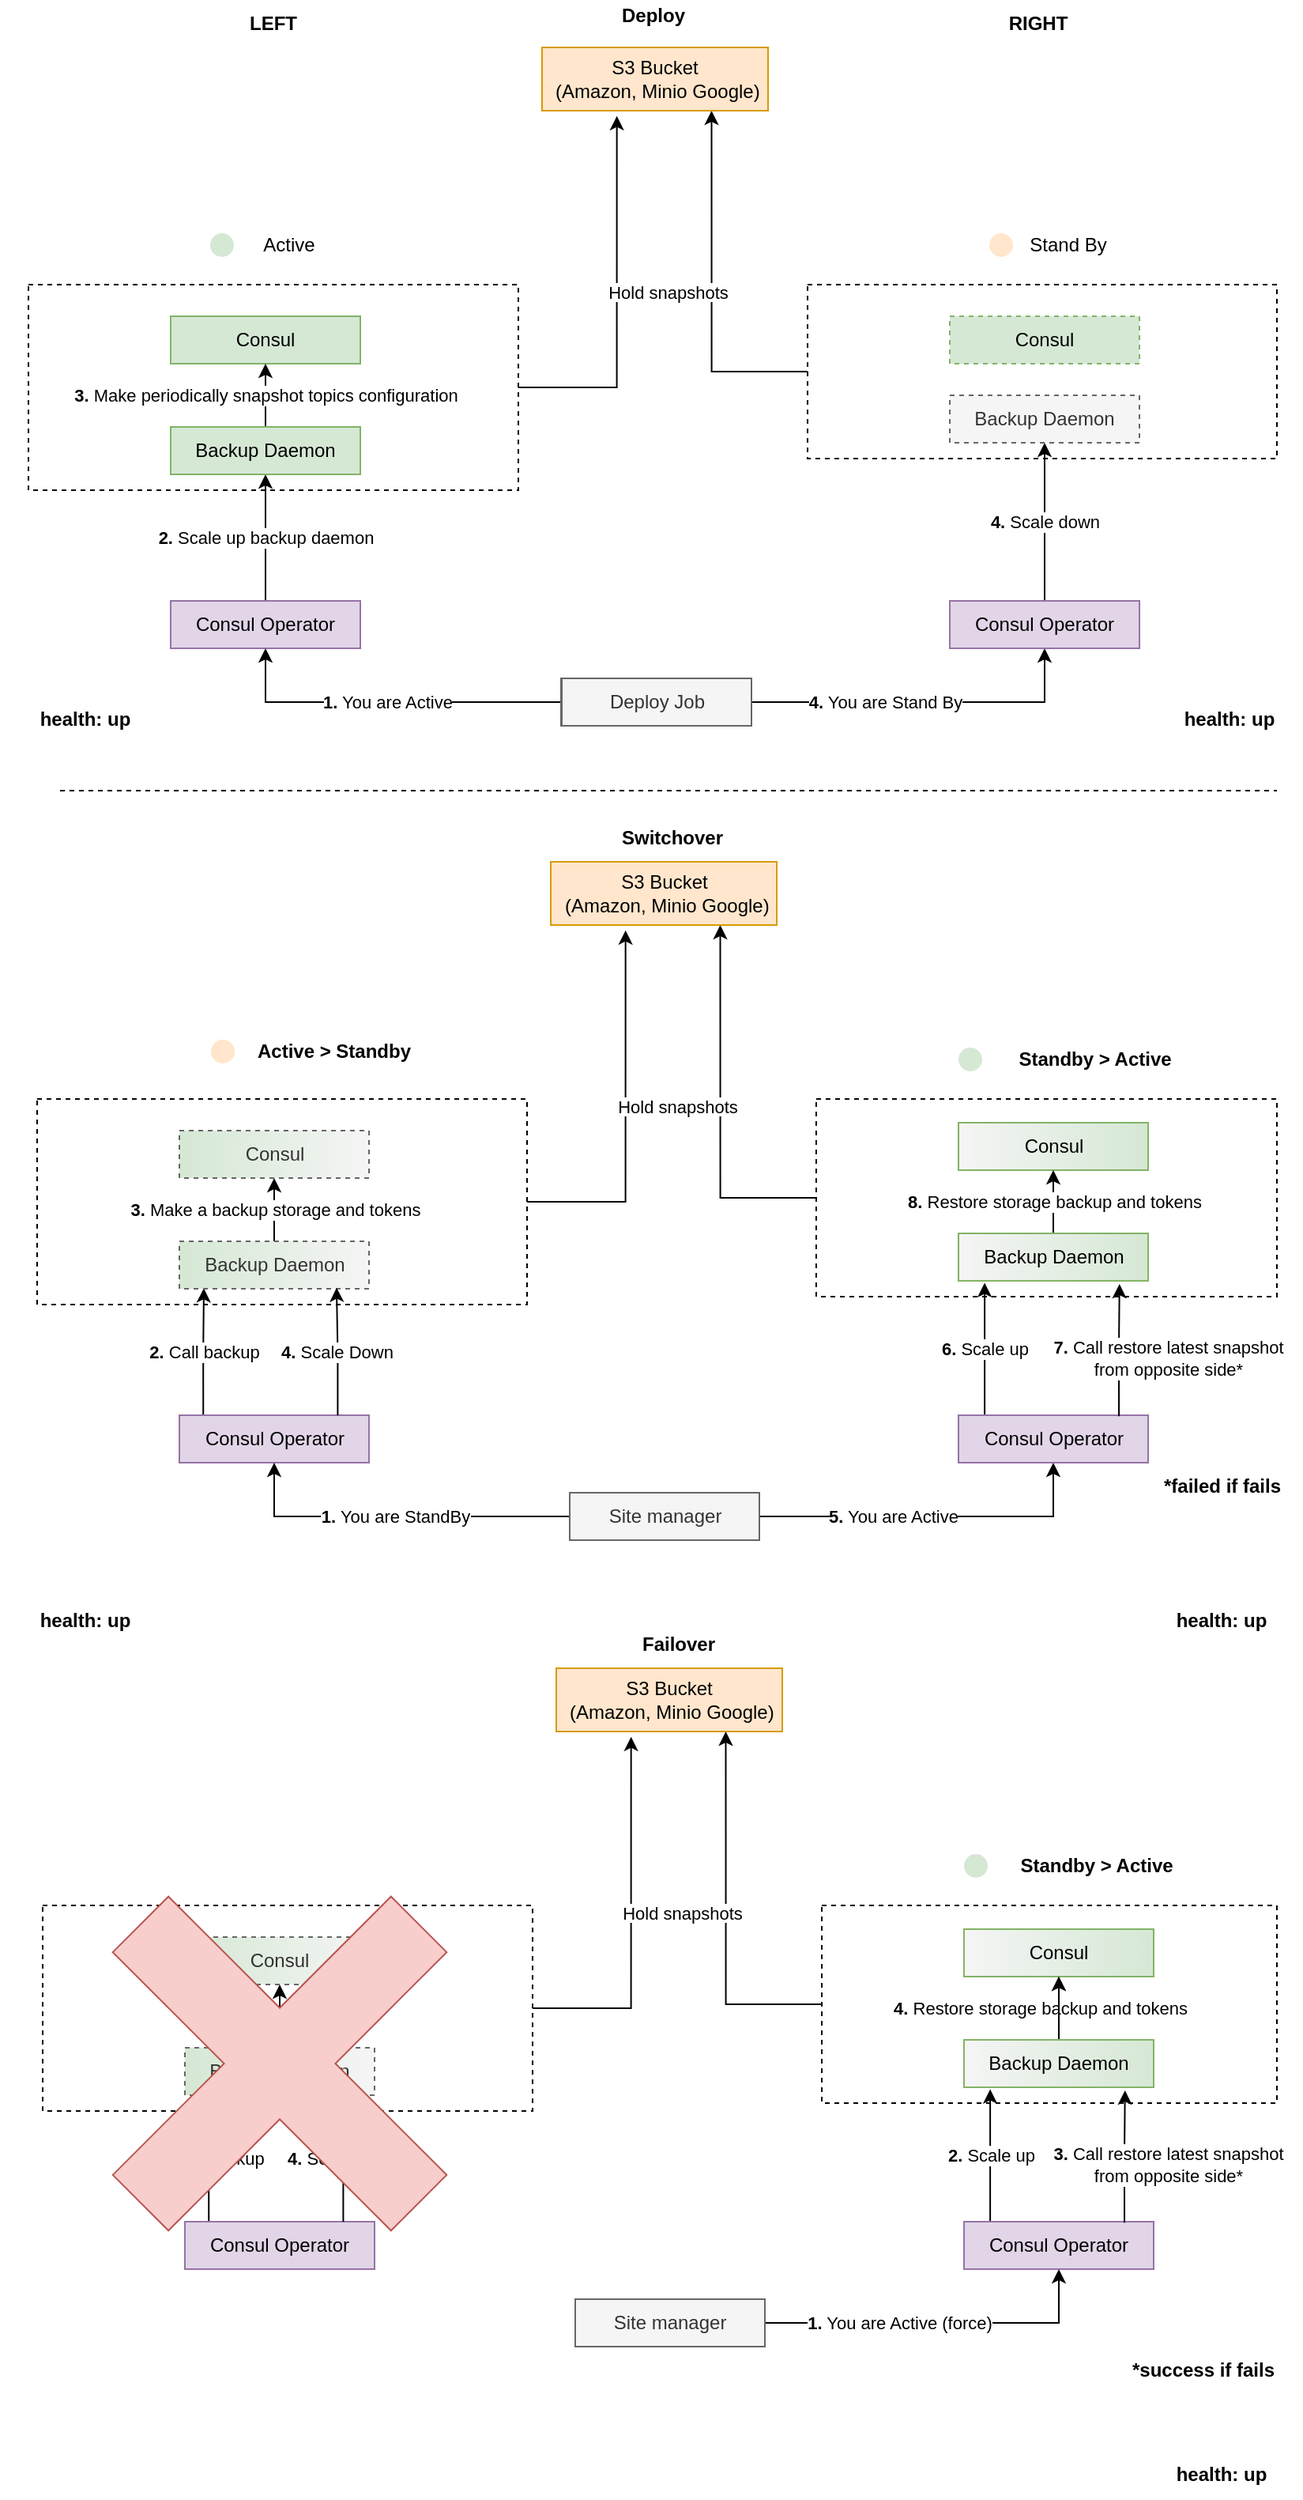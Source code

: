 <mxfile version="21.5.0" type="device">
  <diagram id="NzLRn3iqy3p8YHrq8D9a" name="Page-1">
    <mxGraphModel dx="2261" dy="796" grid="1" gridSize="10" guides="1" tooltips="1" connect="1" arrows="1" fold="1" page="1" pageScale="1" pageWidth="827" pageHeight="1169" math="0" shadow="0">
      <root>
        <mxCell id="0" />
        <mxCell id="1" parent="0" />
        <mxCell id="P1NwhQS9--uP2AlyeVF7-27" style="edgeStyle=orthogonalEdgeStyle;rounded=0;orthogonalLoop=1;jettySize=auto;html=1;entryX=0.331;entryY=1.084;entryDx=0;entryDy=0;entryPerimeter=0;" parent="1" source="P1NwhQS9--uP2AlyeVF7-1" target="P1NwhQS9--uP2AlyeVF7-25" edge="1">
          <mxGeometry relative="1" as="geometry" />
        </mxCell>
        <mxCell id="P1NwhQS9--uP2AlyeVF7-1" value="" style="rounded=0;whiteSpace=wrap;html=1;fillColor=none;dashed=1;" parent="1" vertex="1">
          <mxGeometry x="-810" y="180" width="310" height="130" as="geometry" />
        </mxCell>
        <mxCell id="P1NwhQS9--uP2AlyeVF7-7" value="Consul" style="rounded=0;whiteSpace=wrap;html=1;fillColor=#d5e8d4;strokeColor=#82b366;" parent="1" vertex="1">
          <mxGeometry x="-720" y="200" width="120" height="30" as="geometry" />
        </mxCell>
        <mxCell id="P1NwhQS9--uP2AlyeVF7-8" value="Active" style="text;html=1;strokeColor=none;fillColor=none;align=center;verticalAlign=middle;whiteSpace=wrap;rounded=0;dashed=1;" parent="1" vertex="1">
          <mxGeometry x="-675" y="140" width="60" height="30" as="geometry" />
        </mxCell>
        <mxCell id="P1NwhQS9--uP2AlyeVF7-9" value="" style="ellipse;whiteSpace=wrap;html=1;aspect=fixed;dashed=1;fillColor=#d5e8d4;strokeColor=none;" parent="1" vertex="1">
          <mxGeometry x="-695" y="147.5" width="15" height="15" as="geometry" />
        </mxCell>
        <mxCell id="P1NwhQS9--uP2AlyeVF7-26" value="" style="edgeStyle=orthogonalEdgeStyle;rounded=0;orthogonalLoop=1;jettySize=auto;html=1;entryX=0.75;entryY=1;entryDx=0;entryDy=0;" parent="1" source="P1NwhQS9--uP2AlyeVF7-11" target="P1NwhQS9--uP2AlyeVF7-25" edge="1">
          <mxGeometry x="-0.063" y="12" relative="1" as="geometry">
            <mxPoint as="offset" />
          </mxGeometry>
        </mxCell>
        <mxCell id="P1NwhQS9--uP2AlyeVF7-11" value="" style="rounded=0;whiteSpace=wrap;html=1;fillColor=none;dashed=1;" parent="1" vertex="1">
          <mxGeometry x="-317" y="180" width="297" height="110" as="geometry" />
        </mxCell>
        <mxCell id="P1NwhQS9--uP2AlyeVF7-13" value="Consul" style="rounded=0;whiteSpace=wrap;html=1;fillColor=#d5e8d4;strokeColor=#82b366;dashed=1;" parent="1" vertex="1">
          <mxGeometry x="-227" y="200" width="120" height="30" as="geometry" />
        </mxCell>
        <mxCell id="P1NwhQS9--uP2AlyeVF7-18" value="Stand By" style="text;html=1;strokeColor=none;fillColor=none;align=center;verticalAlign=middle;whiteSpace=wrap;rounded=0;dashed=1;" parent="1" vertex="1">
          <mxGeometry x="-182" y="140" width="60" height="30" as="geometry" />
        </mxCell>
        <mxCell id="P1NwhQS9--uP2AlyeVF7-19" value="" style="ellipse;whiteSpace=wrap;html=1;aspect=fixed;dashed=1;fillColor=#ffe6cc;strokeColor=none;" parent="1" vertex="1">
          <mxGeometry x="-202" y="147.5" width="15" height="15" as="geometry" />
        </mxCell>
        <mxCell id="P1NwhQS9--uP2AlyeVF7-30" value="&lt;b&gt;2.&lt;/b&gt; Scale up backup daemon" style="edgeStyle=orthogonalEdgeStyle;rounded=0;orthogonalLoop=1;jettySize=auto;html=1;entryX=0.5;entryY=1;entryDx=0;entryDy=0;" parent="1" source="P1NwhQS9--uP2AlyeVF7-20" target="YTjeazvEZnsc9pZp44G5-1" edge="1">
          <mxGeometry relative="1" as="geometry">
            <mxPoint x="-660" y="310" as="targetPoint" />
          </mxGeometry>
        </mxCell>
        <mxCell id="P1NwhQS9--uP2AlyeVF7-20" value="Consul Operator" style="rounded=0;whiteSpace=wrap;html=1;fillColor=#e1d5e7;strokeColor=#9673a6;" parent="1" vertex="1">
          <mxGeometry x="-720" y="380" width="120" height="30" as="geometry" />
        </mxCell>
        <mxCell id="P1NwhQS9--uP2AlyeVF7-21" value="&lt;b&gt;4.&lt;/b&gt; You are Stand By" style="edgeStyle=orthogonalEdgeStyle;rounded=0;orthogonalLoop=1;jettySize=auto;html=1;entryX=0.5;entryY=1;entryDx=0;entryDy=0;" parent="1" source="P1NwhQS9--uP2AlyeVF7-22" target="P1NwhQS9--uP2AlyeVF7-24" edge="1">
          <mxGeometry x="-0.231" relative="1" as="geometry">
            <mxPoint as="offset" />
          </mxGeometry>
        </mxCell>
        <mxCell id="P1NwhQS9--uP2AlyeVF7-29" value="&lt;b&gt;1.&lt;/b&gt; You are Active" style="edgeStyle=orthogonalEdgeStyle;rounded=0;orthogonalLoop=1;jettySize=auto;html=1;entryX=0.5;entryY=1;entryDx=0;entryDy=0;" parent="1" source="P1NwhQS9--uP2AlyeVF7-22" target="P1NwhQS9--uP2AlyeVF7-20" edge="1">
          <mxGeometry relative="1" as="geometry" />
        </mxCell>
        <mxCell id="P1NwhQS9--uP2AlyeVF7-22" value="Deploy Job" style="rounded=0;whiteSpace=wrap;html=1;fillColor=#f5f5f5;fontColor=#333333;strokeColor=#666666;" parent="1" vertex="1">
          <mxGeometry x="-473" y="429" width="120" height="30" as="geometry" />
        </mxCell>
        <mxCell id="P1NwhQS9--uP2AlyeVF7-23" value="&lt;b&gt;4.&lt;/b&gt; Scale down" style="edgeStyle=orthogonalEdgeStyle;rounded=0;orthogonalLoop=1;jettySize=auto;html=1;entryX=0.5;entryY=1;entryDx=0;entryDy=0;" parent="1" source="P1NwhQS9--uP2AlyeVF7-24" target="YTjeazvEZnsc9pZp44G5-3" edge="1">
          <mxGeometry relative="1" as="geometry">
            <mxPoint x="-167" y="310" as="targetPoint" />
          </mxGeometry>
        </mxCell>
        <mxCell id="P1NwhQS9--uP2AlyeVF7-24" value="Consul Operator" style="rounded=0;whiteSpace=wrap;html=1;fillColor=#e1d5e7;strokeColor=#9673a6;" parent="1" vertex="1">
          <mxGeometry x="-227" y="380" width="120" height="30" as="geometry" />
        </mxCell>
        <mxCell id="P1NwhQS9--uP2AlyeVF7-25" value="S3 Bucket&lt;br&gt;&amp;nbsp;(Amazon, Minio Google)" style="rounded=0;whiteSpace=wrap;html=1;fillColor=#ffe6cc;strokeColor=#d79b00;" parent="1" vertex="1">
          <mxGeometry x="-485" y="30" width="143" height="40" as="geometry" />
        </mxCell>
        <mxCell id="P1NwhQS9--uP2AlyeVF7-28" value="&lt;span style=&quot;color: rgb(0 , 0 , 0) ; font-family: &amp;#34;helvetica&amp;#34; ; font-size: 11px ; font-style: normal ; font-weight: 400 ; letter-spacing: normal ; text-align: center ; text-indent: 0px ; text-transform: none ; word-spacing: 0px ; background-color: rgb(255 , 255 , 255) ; display: inline ; float: none&quot;&gt;Hold snapshots&lt;/span&gt;" style="text;html=1;strokeColor=none;fillColor=none;align=center;verticalAlign=middle;whiteSpace=wrap;rounded=0;" parent="1" vertex="1">
          <mxGeometry x="-450" y="170" width="90" height="30" as="geometry" />
        </mxCell>
        <mxCell id="P1NwhQS9--uP2AlyeVF7-31" value="Switchover" style="text;html=1;align=center;verticalAlign=middle;resizable=0;points=[];autosize=1;strokeColor=none;fillColor=none;fontStyle=1" parent="1" vertex="1">
          <mxGeometry x="-443" y="520" width="80" height="20" as="geometry" />
        </mxCell>
        <mxCell id="P1NwhQS9--uP2AlyeVF7-32" value="" style="endArrow=none;dashed=1;html=1;rounded=0;" parent="1" edge="1">
          <mxGeometry width="50" height="50" relative="1" as="geometry">
            <mxPoint x="-790" y="500" as="sourcePoint" />
            <mxPoint x="-20.0" y="500" as="targetPoint" />
          </mxGeometry>
        </mxCell>
        <mxCell id="YTjeazvEZnsc9pZp44G5-2" value="&lt;b&gt;3. &lt;/b&gt;Make periodically snapshot topics configuration" style="edgeStyle=orthogonalEdgeStyle;rounded=0;orthogonalLoop=1;jettySize=auto;html=1;entryX=0.5;entryY=1;entryDx=0;entryDy=0;" parent="1" source="YTjeazvEZnsc9pZp44G5-1" target="P1NwhQS9--uP2AlyeVF7-7" edge="1">
          <mxGeometry relative="1" as="geometry" />
        </mxCell>
        <mxCell id="YTjeazvEZnsc9pZp44G5-1" value="Backup Daemon" style="rounded=0;whiteSpace=wrap;html=1;fillColor=#d5e8d4;strokeColor=#82b366;" parent="1" vertex="1">
          <mxGeometry x="-720" y="270" width="120" height="30" as="geometry" />
        </mxCell>
        <mxCell id="YTjeazvEZnsc9pZp44G5-3" value="Backup Daemon" style="rounded=0;whiteSpace=wrap;html=1;fillColor=#f5f5f5;strokeColor=#666666;fontColor=#333333;dashed=1;" parent="1" vertex="1">
          <mxGeometry x="-227" y="250" width="120" height="30" as="geometry" />
        </mxCell>
        <mxCell id="YTjeazvEZnsc9pZp44G5-4" value="Deploy" style="text;html=1;align=center;verticalAlign=middle;resizable=0;points=[];autosize=1;strokeColor=none;fillColor=none;fontStyle=1" parent="1" vertex="1">
          <mxGeometry x="-445" width="60" height="20" as="geometry" />
        </mxCell>
        <mxCell id="YTjeazvEZnsc9pZp44G5-27" style="edgeStyle=orthogonalEdgeStyle;rounded=0;orthogonalLoop=1;jettySize=auto;html=1;entryX=0.331;entryY=1.084;entryDx=0;entryDy=0;entryPerimeter=0;" parent="1" source="YTjeazvEZnsc9pZp44G5-28" target="YTjeazvEZnsc9pZp44G5-44" edge="1">
          <mxGeometry relative="1" as="geometry" />
        </mxCell>
        <mxCell id="YTjeazvEZnsc9pZp44G5-28" value="" style="rounded=0;whiteSpace=wrap;html=1;fillColor=none;dashed=1;" parent="1" vertex="1">
          <mxGeometry x="-804.5" y="695" width="310" height="130" as="geometry" />
        </mxCell>
        <mxCell id="YTjeazvEZnsc9pZp44G5-29" value="Consul" style="rounded=0;whiteSpace=wrap;html=1;fillColor=#F5F5F5;strokeColor=#666666;fontColor=#333333;dashed=1;gradientDirection=west;gradientColor=#D5E8D4;" parent="1" vertex="1">
          <mxGeometry x="-714.5" y="715" width="120" height="30" as="geometry" />
        </mxCell>
        <mxCell id="YTjeazvEZnsc9pZp44G5-30" value="&lt;span style=&quot;font-weight: 700;&quot;&gt;Standby &amp;gt; Active&lt;/span&gt;" style="text;html=1;strokeColor=none;fillColor=none;align=center;verticalAlign=middle;whiteSpace=wrap;rounded=0;dashed=1;" parent="1" vertex="1">
          <mxGeometry x="-201.5" y="655" width="131.5" height="30" as="geometry" />
        </mxCell>
        <mxCell id="YTjeazvEZnsc9pZp44G5-31" value="" style="ellipse;whiteSpace=wrap;html=1;aspect=fixed;dashed=1;fillColor=#d5e8d4;strokeColor=none;" parent="1" vertex="1">
          <mxGeometry x="-221.5" y="662.5" width="15" height="15" as="geometry" />
        </mxCell>
        <mxCell id="YTjeazvEZnsc9pZp44G5-32" value="" style="edgeStyle=orthogonalEdgeStyle;rounded=0;orthogonalLoop=1;jettySize=auto;html=1;entryX=0.75;entryY=1;entryDx=0;entryDy=0;" parent="1" source="YTjeazvEZnsc9pZp44G5-33" target="YTjeazvEZnsc9pZp44G5-44" edge="1">
          <mxGeometry x="-0.063" y="12" relative="1" as="geometry">
            <mxPoint as="offset" />
          </mxGeometry>
        </mxCell>
        <mxCell id="YTjeazvEZnsc9pZp44G5-33" value="" style="rounded=0;whiteSpace=wrap;html=1;fillColor=none;dashed=1;" parent="1" vertex="1">
          <mxGeometry x="-311.5" y="695" width="291.5" height="125" as="geometry" />
        </mxCell>
        <mxCell id="YTjeazvEZnsc9pZp44G5-34" value="Consul" style="rounded=0;whiteSpace=wrap;html=1;fillColor=#d5e8d4;strokeColor=#82b366;gradientDirection=west;gradientColor=#F5F5F5;" parent="1" vertex="1">
          <mxGeometry x="-221.5" y="710" width="120" height="30" as="geometry" />
        </mxCell>
        <mxCell id="YTjeazvEZnsc9pZp44G5-35" value="&lt;span style=&quot;font-weight: 700;&quot;&gt;Active &amp;gt; Standby&lt;/span&gt;" style="text;html=1;strokeColor=none;fillColor=none;align=center;verticalAlign=middle;whiteSpace=wrap;rounded=0;dashed=1;" parent="1" vertex="1">
          <mxGeometry x="-674.5" y="650" width="114.5" height="30" as="geometry" />
        </mxCell>
        <mxCell id="YTjeazvEZnsc9pZp44G5-36" value="" style="ellipse;whiteSpace=wrap;html=1;aspect=fixed;dashed=1;fillColor=#ffe6cc;strokeColor=none;" parent="1" vertex="1">
          <mxGeometry x="-694.5" y="657.5" width="15" height="15" as="geometry" />
        </mxCell>
        <mxCell id="YTjeazvEZnsc9pZp44G5-37" value="&lt;b&gt;2.&lt;/b&gt;&amp;nbsp;Call backup" style="edgeStyle=orthogonalEdgeStyle;rounded=0;orthogonalLoop=1;jettySize=auto;html=1;entryX=0.129;entryY=0.989;entryDx=0;entryDy=0;entryPerimeter=0;exitX=0.126;exitY=0.033;exitDx=0;exitDy=0;exitPerimeter=0;" parent="1" source="YTjeazvEZnsc9pZp44G5-38" target="YTjeazvEZnsc9pZp44G5-47" edge="1">
          <mxGeometry relative="1" as="geometry">
            <mxPoint x="-654.5" y="825" as="targetPoint" />
            <mxPoint x="-699" y="890" as="sourcePoint" />
          </mxGeometry>
        </mxCell>
        <mxCell id="YTjeazvEZnsc9pZp44G5-38" value="Consul Operator" style="rounded=0;whiteSpace=wrap;html=1;fillColor=#e1d5e7;strokeColor=#9673a6;" parent="1" vertex="1">
          <mxGeometry x="-714.5" y="895" width="120" height="30" as="geometry" />
        </mxCell>
        <mxCell id="YTjeazvEZnsc9pZp44G5-39" value="&lt;b&gt;5.&lt;/b&gt; You are Active" style="edgeStyle=orthogonalEdgeStyle;rounded=0;orthogonalLoop=1;jettySize=auto;html=1;entryX=0.5;entryY=1;entryDx=0;entryDy=0;" parent="1" source="YTjeazvEZnsc9pZp44G5-41" target="YTjeazvEZnsc9pZp44G5-43" edge="1">
          <mxGeometry x="-0.231" relative="1" as="geometry">
            <mxPoint as="offset" />
          </mxGeometry>
        </mxCell>
        <mxCell id="YTjeazvEZnsc9pZp44G5-40" value="&lt;b&gt;1.&lt;/b&gt; You are StandBy" style="edgeStyle=orthogonalEdgeStyle;rounded=0;orthogonalLoop=1;jettySize=auto;html=1;entryX=0.5;entryY=1;entryDx=0;entryDy=0;" parent="1" source="YTjeazvEZnsc9pZp44G5-41" target="YTjeazvEZnsc9pZp44G5-38" edge="1">
          <mxGeometry relative="1" as="geometry" />
        </mxCell>
        <mxCell id="YTjeazvEZnsc9pZp44G5-41" value="Site manager" style="rounded=0;whiteSpace=wrap;html=1;fillColor=#f5f5f5;fontColor=#333333;strokeColor=#666666;" parent="1" vertex="1">
          <mxGeometry x="-467.5" y="944" width="120" height="30" as="geometry" />
        </mxCell>
        <mxCell id="YTjeazvEZnsc9pZp44G5-42" value="&lt;b&gt;6.&lt;/b&gt; Scale up" style="edgeStyle=orthogonalEdgeStyle;rounded=0;orthogonalLoop=1;jettySize=auto;html=1;entryX=0.138;entryY=1.043;entryDx=0;entryDy=0;entryPerimeter=0;exitX=0.138;exitY=-0.005;exitDx=0;exitDy=0;exitPerimeter=0;" parent="1" source="YTjeazvEZnsc9pZp44G5-43" target="YTjeazvEZnsc9pZp44G5-48" edge="1">
          <mxGeometry relative="1" as="geometry">
            <mxPoint x="-161.5" y="825" as="targetPoint" />
            <mxPoint x="-200" y="890" as="sourcePoint" />
          </mxGeometry>
        </mxCell>
        <mxCell id="YTjeazvEZnsc9pZp44G5-43" value="Consul Operator" style="rounded=0;whiteSpace=wrap;html=1;fillColor=#e1d5e7;strokeColor=#9673a6;" parent="1" vertex="1">
          <mxGeometry x="-221.5" y="895" width="120" height="30" as="geometry" />
        </mxCell>
        <mxCell id="YTjeazvEZnsc9pZp44G5-44" value="S3 Bucket&lt;br&gt;&amp;nbsp;(Amazon, Minio Google)" style="rounded=0;whiteSpace=wrap;html=1;fillColor=#ffe6cc;strokeColor=#d79b00;" parent="1" vertex="1">
          <mxGeometry x="-479.5" y="545" width="143" height="40" as="geometry" />
        </mxCell>
        <mxCell id="YTjeazvEZnsc9pZp44G5-45" value="&lt;span style=&quot;color: rgb(0 , 0 , 0) ; font-family: &amp;#34;helvetica&amp;#34; ; font-size: 11px ; font-style: normal ; font-weight: 400 ; letter-spacing: normal ; text-align: center ; text-indent: 0px ; text-transform: none ; word-spacing: 0px ; background-color: rgb(255 , 255 , 255) ; display: inline ; float: none&quot;&gt;Hold snapshots&lt;/span&gt;" style="text;html=1;strokeColor=none;fillColor=none;align=center;verticalAlign=middle;whiteSpace=wrap;rounded=0;" parent="1" vertex="1">
          <mxGeometry x="-444.5" y="685" width="90" height="30" as="geometry" />
        </mxCell>
        <mxCell id="YTjeazvEZnsc9pZp44G5-46" value="&lt;b&gt;3. &lt;/b&gt;Make a backup storage and tokens" style="edgeStyle=orthogonalEdgeStyle;rounded=0;orthogonalLoop=1;jettySize=auto;html=1;entryX=0.5;entryY=1;entryDx=0;entryDy=0;" parent="1" source="YTjeazvEZnsc9pZp44G5-47" target="YTjeazvEZnsc9pZp44G5-29" edge="1">
          <mxGeometry relative="1" as="geometry" />
        </mxCell>
        <mxCell id="YTjeazvEZnsc9pZp44G5-47" value="Backup Daemon" style="rounded=0;whiteSpace=wrap;html=1;fillColor=#F5F5F5;strokeColor=#666666;fontColor=#333333;dashed=1;gradientDirection=west;gradientColor=#D5E8D4;" parent="1" vertex="1">
          <mxGeometry x="-714.5" y="785" width="120" height="30" as="geometry" />
        </mxCell>
        <mxCell id="YTjeazvEZnsc9pZp44G5-52" value="&lt;b&gt;8. &lt;/b&gt;Restore storage backup and tokens" style="edgeStyle=orthogonalEdgeStyle;rounded=0;orthogonalLoop=1;jettySize=auto;html=1;" parent="1" source="YTjeazvEZnsc9pZp44G5-48" target="YTjeazvEZnsc9pZp44G5-34" edge="1">
          <mxGeometry relative="1" as="geometry" />
        </mxCell>
        <mxCell id="YTjeazvEZnsc9pZp44G5-48" value="Backup Daemon" style="rounded=0;whiteSpace=wrap;html=1;fillColor=#d5e8d4;strokeColor=#82b366;gradientColor=#F5F5F5;gradientDirection=west;" parent="1" vertex="1">
          <mxGeometry x="-221.5" y="780" width="120" height="30" as="geometry" />
        </mxCell>
        <mxCell id="YTjeazvEZnsc9pZp44G5-50" value="&lt;b&gt;4.&lt;/b&gt;&amp;nbsp;Scale Down" style="edgeStyle=orthogonalEdgeStyle;rounded=0;orthogonalLoop=1;jettySize=auto;html=1;entryX=0.829;entryY=0.978;entryDx=0;entryDy=0;entryPerimeter=0;exitX=0.835;exitY=0;exitDx=0;exitDy=0;exitPerimeter=0;" parent="1" source="YTjeazvEZnsc9pZp44G5-38" target="YTjeazvEZnsc9pZp44G5-47" edge="1">
          <mxGeometry relative="1" as="geometry">
            <mxPoint x="-670.54" y="824.76" as="targetPoint" />
            <mxPoint x="-615" y="890" as="sourcePoint" />
          </mxGeometry>
        </mxCell>
        <mxCell id="YTjeazvEZnsc9pZp44G5-51" value="&lt;b&gt;7.&lt;/b&gt; Call restore latest snapshot &lt;br&gt;from opposite side*" style="edgeStyle=orthogonalEdgeStyle;rounded=0;orthogonalLoop=1;jettySize=auto;html=1;entryX=0.849;entryY=1.067;entryDx=0;entryDy=0;entryPerimeter=0;exitX=0.846;exitY=0.022;exitDx=0;exitDy=0;exitPerimeter=0;" parent="1" source="YTjeazvEZnsc9pZp44G5-43" target="YTjeazvEZnsc9pZp44G5-48" edge="1">
          <mxGeometry x="-0.152" y="-30" relative="1" as="geometry">
            <mxPoint x="-189.78" y="804.76" as="targetPoint" />
            <mxPoint x="-189.3" y="905" as="sourcePoint" />
            <mxPoint x="1" y="-1" as="offset" />
          </mxGeometry>
        </mxCell>
        <mxCell id="YTjeazvEZnsc9pZp44G5-53" value="Failover" style="text;html=1;align=center;verticalAlign=middle;resizable=0;points=[];autosize=1;strokeColor=none;fillColor=none;fontStyle=1" parent="1" vertex="1">
          <mxGeometry x="-429.5" y="1030" width="60" height="20" as="geometry" />
        </mxCell>
        <mxCell id="YTjeazvEZnsc9pZp44G5-54" style="edgeStyle=orthogonalEdgeStyle;rounded=0;orthogonalLoop=1;jettySize=auto;html=1;entryX=0.331;entryY=1.084;entryDx=0;entryDy=0;entryPerimeter=0;" parent="1" source="YTjeazvEZnsc9pZp44G5-55" target="YTjeazvEZnsc9pZp44G5-71" edge="1">
          <mxGeometry relative="1" as="geometry" />
        </mxCell>
        <mxCell id="YTjeazvEZnsc9pZp44G5-55" value="" style="rounded=0;whiteSpace=wrap;html=1;fillColor=none;dashed=1;" parent="1" vertex="1">
          <mxGeometry x="-801" y="1205" width="310" height="130" as="geometry" />
        </mxCell>
        <mxCell id="YTjeazvEZnsc9pZp44G5-56" value="Consul" style="rounded=0;whiteSpace=wrap;html=1;fillColor=#F5F5F5;strokeColor=#666666;fontColor=#333333;dashed=1;gradientDirection=west;gradientColor=#D5E8D4;" parent="1" vertex="1">
          <mxGeometry x="-711" y="1225" width="120" height="30" as="geometry" />
        </mxCell>
        <mxCell id="YTjeazvEZnsc9pZp44G5-57" value="&lt;span style=&quot;font-weight: 700;&quot;&gt;Standby &amp;gt; Active&lt;/span&gt;" style="text;html=1;strokeColor=none;fillColor=none;align=center;verticalAlign=middle;whiteSpace=wrap;rounded=0;dashed=1;" parent="1" vertex="1">
          <mxGeometry x="-198" y="1165" width="128" height="30" as="geometry" />
        </mxCell>
        <mxCell id="YTjeazvEZnsc9pZp44G5-58" value="" style="ellipse;whiteSpace=wrap;html=1;aspect=fixed;dashed=1;fillColor=#d5e8d4;strokeColor=none;" parent="1" vertex="1">
          <mxGeometry x="-218" y="1172.5" width="15" height="15" as="geometry" />
        </mxCell>
        <mxCell id="YTjeazvEZnsc9pZp44G5-59" value="" style="edgeStyle=orthogonalEdgeStyle;rounded=0;orthogonalLoop=1;jettySize=auto;html=1;entryX=0.75;entryY=1;entryDx=0;entryDy=0;" parent="1" source="YTjeazvEZnsc9pZp44G5-60" target="YTjeazvEZnsc9pZp44G5-71" edge="1">
          <mxGeometry x="-0.063" y="12" relative="1" as="geometry">
            <mxPoint as="offset" />
          </mxGeometry>
        </mxCell>
        <mxCell id="YTjeazvEZnsc9pZp44G5-60" value="" style="rounded=0;whiteSpace=wrap;html=1;fillColor=none;dashed=1;" parent="1" vertex="1">
          <mxGeometry x="-308" y="1205" width="288" height="125" as="geometry" />
        </mxCell>
        <mxCell id="YTjeazvEZnsc9pZp44G5-61" value="Consul" style="rounded=0;whiteSpace=wrap;html=1;fillColor=#d5e8d4;strokeColor=#82b366;gradientDirection=west;gradientColor=#F5F5F5;" parent="1" vertex="1">
          <mxGeometry x="-218" y="1220" width="120" height="30" as="geometry" />
        </mxCell>
        <mxCell id="YTjeazvEZnsc9pZp44G5-64" value="&lt;b&gt;2.&lt;/b&gt;&amp;nbsp;Call backup" style="edgeStyle=orthogonalEdgeStyle;rounded=0;orthogonalLoop=1;jettySize=auto;html=1;entryX=0.129;entryY=0.989;entryDx=0;entryDy=0;entryPerimeter=0;exitX=0.126;exitY=0.033;exitDx=0;exitDy=0;exitPerimeter=0;" parent="1" source="YTjeazvEZnsc9pZp44G5-65" target="YTjeazvEZnsc9pZp44G5-74" edge="1">
          <mxGeometry relative="1" as="geometry">
            <mxPoint x="-651" y="1335" as="targetPoint" />
            <mxPoint x="-695.5" y="1400" as="sourcePoint" />
          </mxGeometry>
        </mxCell>
        <mxCell id="YTjeazvEZnsc9pZp44G5-65" value="Consul Operator" style="rounded=0;whiteSpace=wrap;html=1;fillColor=#e1d5e7;strokeColor=#9673a6;" parent="1" vertex="1">
          <mxGeometry x="-711" y="1405" width="120" height="30" as="geometry" />
        </mxCell>
        <mxCell id="YTjeazvEZnsc9pZp44G5-66" value="&lt;b&gt;1.&lt;/b&gt; You are Active (force)" style="edgeStyle=orthogonalEdgeStyle;rounded=0;orthogonalLoop=1;jettySize=auto;html=1;entryX=0.5;entryY=1;entryDx=0;entryDy=0;" parent="1" source="YTjeazvEZnsc9pZp44G5-68" target="YTjeazvEZnsc9pZp44G5-70" edge="1">
          <mxGeometry x="-0.231" relative="1" as="geometry">
            <mxPoint as="offset" />
          </mxGeometry>
        </mxCell>
        <mxCell id="YTjeazvEZnsc9pZp44G5-68" value="Site manager" style="rounded=0;whiteSpace=wrap;html=1;fillColor=#f5f5f5;fontColor=#333333;strokeColor=#666666;" parent="1" vertex="1">
          <mxGeometry x="-464" y="1454" width="120" height="30" as="geometry" />
        </mxCell>
        <mxCell id="YTjeazvEZnsc9pZp44G5-69" value="&lt;b&gt;2.&lt;/b&gt; Scale up" style="edgeStyle=orthogonalEdgeStyle;rounded=0;orthogonalLoop=1;jettySize=auto;html=1;entryX=0.138;entryY=1.043;entryDx=0;entryDy=0;entryPerimeter=0;exitX=0.138;exitY=-0.005;exitDx=0;exitDy=0;exitPerimeter=0;" parent="1" source="YTjeazvEZnsc9pZp44G5-70" target="YTjeazvEZnsc9pZp44G5-76" edge="1">
          <mxGeometry relative="1" as="geometry">
            <mxPoint x="-158" y="1335" as="targetPoint" />
            <mxPoint x="-196.5" y="1400" as="sourcePoint" />
          </mxGeometry>
        </mxCell>
        <mxCell id="YTjeazvEZnsc9pZp44G5-70" value="Consul Operator" style="rounded=0;whiteSpace=wrap;html=1;fillColor=#e1d5e7;strokeColor=#9673a6;" parent="1" vertex="1">
          <mxGeometry x="-218" y="1405" width="120" height="30" as="geometry" />
        </mxCell>
        <mxCell id="YTjeazvEZnsc9pZp44G5-71" value="S3 Bucket&lt;br&gt;&amp;nbsp;(Amazon, Minio Google)" style="rounded=0;whiteSpace=wrap;html=1;fillColor=#ffe6cc;strokeColor=#d79b00;" parent="1" vertex="1">
          <mxGeometry x="-476" y="1055" width="143" height="40" as="geometry" />
        </mxCell>
        <mxCell id="YTjeazvEZnsc9pZp44G5-72" value="&lt;span style=&quot;color: rgb(0 , 0 , 0) ; font-family: &amp;#34;helvetica&amp;#34; ; font-size: 11px ; font-style: normal ; font-weight: 400 ; letter-spacing: normal ; text-align: center ; text-indent: 0px ; text-transform: none ; word-spacing: 0px ; background-color: rgb(255 , 255 , 255) ; display: inline ; float: none&quot;&gt;Hold snapshots&lt;/span&gt;" style="text;html=1;strokeColor=none;fillColor=none;align=center;verticalAlign=middle;whiteSpace=wrap;rounded=0;" parent="1" vertex="1">
          <mxGeometry x="-441" y="1195" width="90" height="30" as="geometry" />
        </mxCell>
        <mxCell id="YTjeazvEZnsc9pZp44G5-73" value="&lt;b&gt;3. &lt;/b&gt;Make backup configs" style="edgeStyle=orthogonalEdgeStyle;rounded=0;orthogonalLoop=1;jettySize=auto;html=1;entryX=0.5;entryY=1;entryDx=0;entryDy=0;" parent="1" source="YTjeazvEZnsc9pZp44G5-74" target="YTjeazvEZnsc9pZp44G5-56" edge="1">
          <mxGeometry relative="1" as="geometry" />
        </mxCell>
        <mxCell id="YTjeazvEZnsc9pZp44G5-74" value="Backup Daemon" style="rounded=0;whiteSpace=wrap;html=1;fillColor=#F5F5F5;strokeColor=#666666;fontColor=#333333;dashed=1;gradientDirection=west;gradientColor=#D5E8D4;" parent="1" vertex="1">
          <mxGeometry x="-711" y="1295" width="120" height="30" as="geometry" />
        </mxCell>
        <mxCell id="YTjeazvEZnsc9pZp44G5-75" value="&lt;b&gt;4.&amp;nbsp;&lt;/b&gt;Restore storage backup and tokens" style="edgeStyle=orthogonalEdgeStyle;rounded=0;orthogonalLoop=1;jettySize=auto;html=1;" parent="1" source="YTjeazvEZnsc9pZp44G5-76" target="YTjeazvEZnsc9pZp44G5-61" edge="1">
          <mxGeometry y="12" relative="1" as="geometry">
            <mxPoint as="offset" />
          </mxGeometry>
        </mxCell>
        <mxCell id="CJpe-0Ey4MLLLdTZZ7Yl-1" value="" style="edgeStyle=orthogonalEdgeStyle;rounded=0;orthogonalLoop=1;jettySize=auto;html=1;" parent="1" source="YTjeazvEZnsc9pZp44G5-76" target="YTjeazvEZnsc9pZp44G5-61" edge="1">
          <mxGeometry relative="1" as="geometry" />
        </mxCell>
        <mxCell id="YTjeazvEZnsc9pZp44G5-76" value="Backup Daemon" style="rounded=0;whiteSpace=wrap;html=1;fillColor=#d5e8d4;strokeColor=#82b366;gradientColor=#F5F5F5;gradientDirection=west;" parent="1" vertex="1">
          <mxGeometry x="-218" y="1290" width="120" height="30" as="geometry" />
        </mxCell>
        <mxCell id="YTjeazvEZnsc9pZp44G5-77" value="&lt;b&gt;4.&lt;/b&gt;&amp;nbsp;Scale Down" style="edgeStyle=orthogonalEdgeStyle;rounded=0;orthogonalLoop=1;jettySize=auto;html=1;entryX=0.829;entryY=0.978;entryDx=0;entryDy=0;entryPerimeter=0;exitX=0.835;exitY=0;exitDx=0;exitDy=0;exitPerimeter=0;" parent="1" source="YTjeazvEZnsc9pZp44G5-65" target="YTjeazvEZnsc9pZp44G5-74" edge="1">
          <mxGeometry relative="1" as="geometry">
            <mxPoint x="-667.04" y="1334.76" as="targetPoint" />
            <mxPoint x="-611.5" y="1400" as="sourcePoint" />
          </mxGeometry>
        </mxCell>
        <mxCell id="YTjeazvEZnsc9pZp44G5-78" value="&lt;b&gt;3.&lt;/b&gt;&amp;nbsp;Call restore latest snapshot&lt;br&gt;from opposite side*" style="edgeStyle=orthogonalEdgeStyle;rounded=0;orthogonalLoop=1;jettySize=auto;html=1;entryX=0.849;entryY=1.067;entryDx=0;entryDy=0;entryPerimeter=0;exitX=0.846;exitY=0.022;exitDx=0;exitDy=0;exitPerimeter=0;" parent="1" source="YTjeazvEZnsc9pZp44G5-70" target="YTjeazvEZnsc9pZp44G5-76" edge="1">
          <mxGeometry x="-0.152" y="-26" relative="1" as="geometry">
            <mxPoint x="-186.28" y="1314.76" as="targetPoint" />
            <mxPoint x="-185.8" y="1415" as="sourcePoint" />
            <mxPoint x="1" y="-1" as="offset" />
          </mxGeometry>
        </mxCell>
        <mxCell id="YTjeazvEZnsc9pZp44G5-79" value="" style="shape=cross;whiteSpace=wrap;html=1;fillColor=#f8cecc;gradientDirection=west;strokeColor=#b85450;rotation=-45;" parent="1" vertex="1">
          <mxGeometry x="-775.5" y="1180.5" width="249" height="249" as="geometry" />
        </mxCell>
        <mxCell id="DNYtK0NeoMBdWzHgn3Og-1" value="LEFT" style="text;html=1;strokeColor=none;fillColor=none;align=center;verticalAlign=middle;whiteSpace=wrap;rounded=0;fontStyle=1" parent="1" vertex="1">
          <mxGeometry x="-685" width="60" height="30" as="geometry" />
        </mxCell>
        <mxCell id="DNYtK0NeoMBdWzHgn3Og-2" value="RIGHT" style="text;html=1;strokeColor=none;fillColor=none;align=center;verticalAlign=middle;whiteSpace=wrap;rounded=0;fontStyle=1" parent="1" vertex="1">
          <mxGeometry x="-201" width="60" height="30" as="geometry" />
        </mxCell>
        <mxCell id="DNYtK0NeoMBdWzHgn3Og-3" value="&lt;b&gt;*failed if fails&lt;/b&gt;" style="text;html=1;align=center;verticalAlign=middle;resizable=0;points=[];autosize=1;strokeColor=none;fillColor=none;" parent="1" vertex="1">
          <mxGeometry x="-105" y="925" width="100" height="30" as="geometry" />
        </mxCell>
        <mxCell id="DNYtK0NeoMBdWzHgn3Og-4" value="&lt;b&gt;*success if fails&lt;/b&gt;" style="text;html=1;align=center;verticalAlign=middle;resizable=0;points=[];autosize=1;strokeColor=none;fillColor=none;" parent="1" vertex="1">
          <mxGeometry x="-122" y="1484" width="110" height="30" as="geometry" />
        </mxCell>
        <mxCell id="DNYtK0NeoMBdWzHgn3Og-5" value="health: up" style="text;html=1;strokeColor=none;fillColor=none;align=center;verticalAlign=middle;whiteSpace=wrap;rounded=0;fontStyle=1" parent="1" vertex="1">
          <mxGeometry x="-804.5" y="440" width="60" height="30" as="geometry" />
        </mxCell>
        <mxCell id="DNYtK0NeoMBdWzHgn3Og-6" value="health: up" style="text;html=1;strokeColor=none;fillColor=none;align=center;verticalAlign=middle;whiteSpace=wrap;rounded=0;fontStyle=1" parent="1" vertex="1">
          <mxGeometry x="-80" y="440" width="60" height="30" as="geometry" />
        </mxCell>
        <mxCell id="DNYtK0NeoMBdWzHgn3Og-7" value="health: up" style="text;html=1;strokeColor=none;fillColor=none;align=center;verticalAlign=middle;whiteSpace=wrap;rounded=0;fontStyle=1" parent="1" vertex="1">
          <mxGeometry x="-804.5" y="1010" width="60" height="30" as="geometry" />
        </mxCell>
        <mxCell id="DNYtK0NeoMBdWzHgn3Og-8" value="health: up" style="text;html=1;strokeColor=none;fillColor=none;align=center;verticalAlign=middle;whiteSpace=wrap;rounded=0;fontStyle=1" parent="1" vertex="1">
          <mxGeometry x="-85" y="1010" width="60" height="30" as="geometry" />
        </mxCell>
        <mxCell id="DNYtK0NeoMBdWzHgn3Og-9" value="health: up" style="text;html=1;strokeColor=none;fillColor=none;align=center;verticalAlign=middle;whiteSpace=wrap;rounded=0;fontStyle=1" parent="1" vertex="1">
          <mxGeometry x="-85" y="1550" width="60" height="30" as="geometry" />
        </mxCell>
        <mxCell id="DNYtK0NeoMBdWzHgn3Og-10" value="Deploy Job" style="rounded=0;whiteSpace=wrap;html=1;fillColor=#f5f5f5;fontColor=#333333;strokeColor=#666666;" parent="1" vertex="1">
          <mxGeometry x="-472.5" y="429" width="120" height="30" as="geometry" />
        </mxCell>
      </root>
    </mxGraphModel>
  </diagram>
</mxfile>
